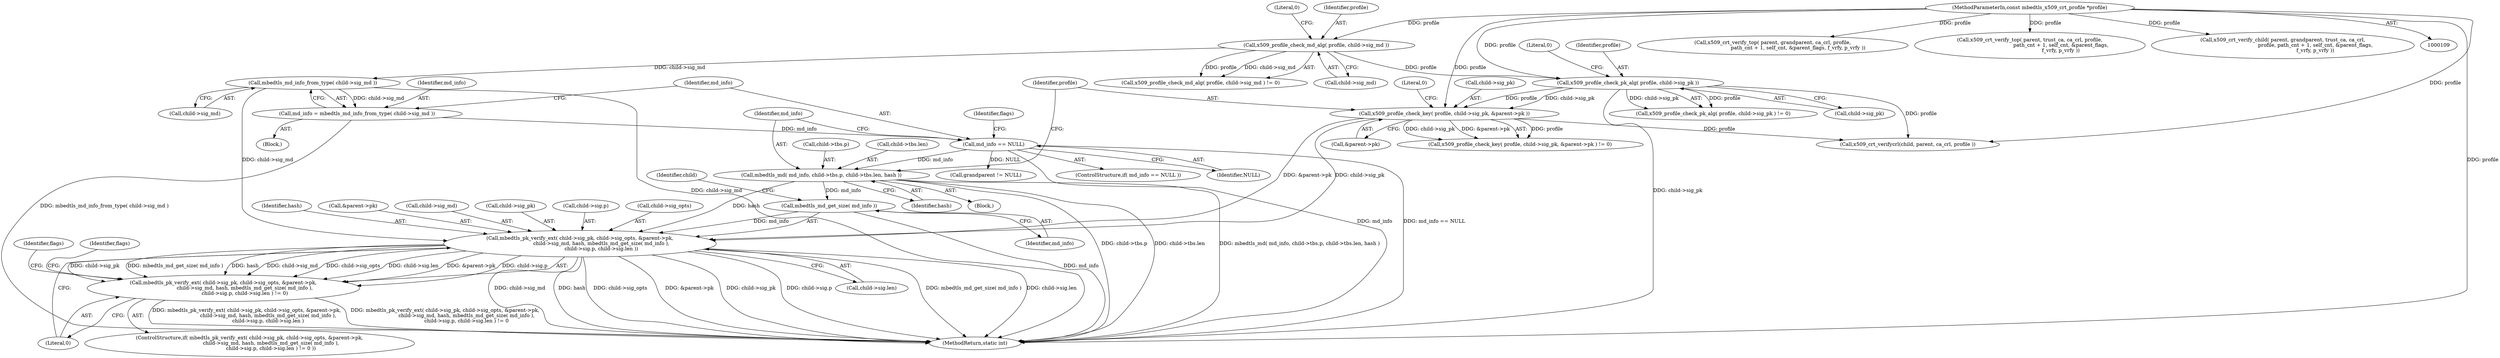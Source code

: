 digraph "0_mbedtls_31458a18788b0cf0b722acda9bb2f2fe13a3fb32_1@pointer" {
"1000252" [label="(Call,mbedtls_pk_verify_ext( child->sig_pk, child->sig_opts, &parent->pk,\n                           child->sig_md, hash, mbedtls_md_get_size( md_info ),\n                           child->sig.p, child->sig.len ))"];
"1000236" [label="(Call,x509_profile_check_key( profile, child->sig_pk, &parent->pk ))"];
"1000194" [label="(Call,x509_profile_check_pk_alg( profile, child->sig_pk ))"];
"1000182" [label="(Call,x509_profile_check_md_alg( profile, child->sig_md ))"];
"1000114" [label="(MethodParameterIn,const mbedtls_x509_crt_profile *profile)"];
"1000206" [label="(Call,mbedtls_md_info_from_type( child->sig_md ))"];
"1000221" [label="(Call,mbedtls_md( md_info, child->tbs.p, child->tbs.len, hash ))"];
"1000211" [label="(Call,md_info == NULL)"];
"1000204" [label="(Call,md_info = mbedtls_md_info_from_type( child->sig_md ))"];
"1000267" [label="(Call,mbedtls_md_get_size( md_info ))"];
"1000251" [label="(Call,mbedtls_pk_verify_ext( child->sig_pk, child->sig_opts, &parent->pk,\n                           child->sig_md, hash, mbedtls_md_get_size( md_info ),\n                           child->sig.p, child->sig.len ) != 0)"];
"1000283" [label="(Identifier,flags)"];
"1000193" [label="(Call,x509_profile_check_pk_alg( profile, child->sig_pk ) != 0)"];
"1000241" [label="(Call,&parent->pk)"];
"1000195" [label="(Identifier,profile)"];
"1000206" [label="(Call,mbedtls_md_info_from_type( child->sig_md ))"];
"1000223" [label="(Call,child->tbs.p)"];
"1000204" [label="(Call,md_info = mbedtls_md_info_from_type( child->sig_md ))"];
"1000236" [label="(Call,x509_profile_check_key( profile, child->sig_pk, &parent->pk ))"];
"1000228" [label="(Call,child->tbs.len)"];
"1000211" [label="(Call,md_info == NULL)"];
"1000187" [label="(Literal,0)"];
"1000233" [label="(Identifier,hash)"];
"1000288" [label="(Call,x509_crt_verifycrl(child, parent, ca_crl, profile ))"];
"1000183" [label="(Identifier,profile)"];
"1000114" [label="(MethodParameterIn,const mbedtls_x509_crt_profile *profile)"];
"1000222" [label="(Identifier,md_info)"];
"1000274" [label="(Call,child->sig.len)"];
"1000268" [label="(Identifier,md_info)"];
"1000221" [label="(Call,mbedtls_md( md_info, child->tbs.p, child->tbs.len, hash ))"];
"1000251" [label="(Call,mbedtls_pk_verify_ext( child->sig_pk, child->sig_opts, &parent->pk,\n                           child->sig_md, hash, mbedtls_md_get_size( md_info ),\n                           child->sig.p, child->sig.len ) != 0)"];
"1000245" [label="(Literal,0)"];
"1000324" [label="(Call,x509_crt_verify_top( parent, grandparent, ca_crl, profile,\n                                path_cnt + 1, self_cnt, &parent_flags, f_vrfy, p_vrfy ))"];
"1000196" [label="(Call,child->sig_pk)"];
"1000266" [label="(Identifier,hash)"];
"1000235" [label="(Call,x509_profile_check_key( profile, child->sig_pk, &parent->pk ) != 0)"];
"1000194" [label="(Call,x509_profile_check_pk_alg( profile, child->sig_pk ))"];
"1000271" [label="(Identifier,child)"];
"1000220" [label="(Block,)"];
"1000259" [label="(Call,&parent->pk)"];
"1000238" [label="(Call,child->sig_pk)"];
"1000263" [label="(Call,child->sig_md)"];
"1000199" [label="(Literal,0)"];
"1000420" [label="(Call,x509_crt_verify_top( parent, trust_ca, ca_crl, profile,\n                                       path_cnt + 1, self_cnt, &parent_flags,\n                                       f_vrfy, p_vrfy ))"];
"1000205" [label="(Identifier,md_info)"];
"1000212" [label="(Identifier,md_info)"];
"1000253" [label="(Call,child->sig_pk)"];
"1000269" [label="(Call,child->sig.p)"];
"1000181" [label="(Call,x509_profile_check_md_alg( profile, child->sig_md ) != 0)"];
"1000210" [label="(ControlStructure,if( md_info == NULL ))"];
"1000237" [label="(Identifier,profile)"];
"1000184" [label="(Call,child->sig_md)"];
"1000120" [label="(Block,)"];
"1000256" [label="(Call,child->sig_opts)"];
"1000267" [label="(Call,mbedtls_md_get_size( md_info ))"];
"1000213" [label="(Identifier,NULL)"];
"1000252" [label="(Call,mbedtls_pk_verify_ext( child->sig_pk, child->sig_opts, &parent->pk,\n                           child->sig_md, hash, mbedtls_md_get_size( md_info ),\n                           child->sig.p, child->sig.len ))"];
"1000217" [label="(Identifier,flags)"];
"1000182" [label="(Call,x509_profile_check_md_alg( profile, child->sig_md ))"];
"1000250" [label="(ControlStructure,if( mbedtls_pk_verify_ext( child->sig_pk, child->sig_opts, &parent->pk,\n                           child->sig_md, hash, mbedtls_md_get_size( md_info ),\n                           child->sig.p, child->sig.len ) != 0 ))"];
"1000297" [label="(Call,grandparent != NULL)"];
"1000461" [label="(MethodReturn,static int)"];
"1000396" [label="(Call,x509_crt_verify_child( parent, grandparent, trust_ca, ca_crl,\n                                         profile, path_cnt + 1, self_cnt, &parent_flags,\n                                         f_vrfy, p_vrfy ))"];
"1000287" [label="(Identifier,flags)"];
"1000207" [label="(Call,child->sig_md)"];
"1000279" [label="(Literal,0)"];
"1000252" -> "1000251"  [label="AST: "];
"1000252" -> "1000274"  [label="CFG: "];
"1000253" -> "1000252"  [label="AST: "];
"1000256" -> "1000252"  [label="AST: "];
"1000259" -> "1000252"  [label="AST: "];
"1000263" -> "1000252"  [label="AST: "];
"1000266" -> "1000252"  [label="AST: "];
"1000267" -> "1000252"  [label="AST: "];
"1000269" -> "1000252"  [label="AST: "];
"1000274" -> "1000252"  [label="AST: "];
"1000279" -> "1000252"  [label="CFG: "];
"1000252" -> "1000461"  [label="DDG: &parent->pk"];
"1000252" -> "1000461"  [label="DDG: child->sig_pk"];
"1000252" -> "1000461"  [label="DDG: child->sig.p"];
"1000252" -> "1000461"  [label="DDG: mbedtls_md_get_size( md_info )"];
"1000252" -> "1000461"  [label="DDG: child->sig.len"];
"1000252" -> "1000461"  [label="DDG: child->sig_md"];
"1000252" -> "1000461"  [label="DDG: hash"];
"1000252" -> "1000461"  [label="DDG: child->sig_opts"];
"1000252" -> "1000251"  [label="DDG: child->sig_pk"];
"1000252" -> "1000251"  [label="DDG: mbedtls_md_get_size( md_info )"];
"1000252" -> "1000251"  [label="DDG: hash"];
"1000252" -> "1000251"  [label="DDG: child->sig_md"];
"1000252" -> "1000251"  [label="DDG: child->sig_opts"];
"1000252" -> "1000251"  [label="DDG: child->sig.len"];
"1000252" -> "1000251"  [label="DDG: &parent->pk"];
"1000252" -> "1000251"  [label="DDG: child->sig.p"];
"1000236" -> "1000252"  [label="DDG: child->sig_pk"];
"1000236" -> "1000252"  [label="DDG: &parent->pk"];
"1000206" -> "1000252"  [label="DDG: child->sig_md"];
"1000221" -> "1000252"  [label="DDG: hash"];
"1000267" -> "1000252"  [label="DDG: md_info"];
"1000236" -> "1000235"  [label="AST: "];
"1000236" -> "1000241"  [label="CFG: "];
"1000237" -> "1000236"  [label="AST: "];
"1000238" -> "1000236"  [label="AST: "];
"1000241" -> "1000236"  [label="AST: "];
"1000245" -> "1000236"  [label="CFG: "];
"1000236" -> "1000235"  [label="DDG: profile"];
"1000236" -> "1000235"  [label="DDG: child->sig_pk"];
"1000236" -> "1000235"  [label="DDG: &parent->pk"];
"1000194" -> "1000236"  [label="DDG: profile"];
"1000194" -> "1000236"  [label="DDG: child->sig_pk"];
"1000114" -> "1000236"  [label="DDG: profile"];
"1000236" -> "1000288"  [label="DDG: profile"];
"1000194" -> "1000193"  [label="AST: "];
"1000194" -> "1000196"  [label="CFG: "];
"1000195" -> "1000194"  [label="AST: "];
"1000196" -> "1000194"  [label="AST: "];
"1000199" -> "1000194"  [label="CFG: "];
"1000194" -> "1000461"  [label="DDG: child->sig_pk"];
"1000194" -> "1000193"  [label="DDG: profile"];
"1000194" -> "1000193"  [label="DDG: child->sig_pk"];
"1000182" -> "1000194"  [label="DDG: profile"];
"1000114" -> "1000194"  [label="DDG: profile"];
"1000194" -> "1000288"  [label="DDG: profile"];
"1000182" -> "1000181"  [label="AST: "];
"1000182" -> "1000184"  [label="CFG: "];
"1000183" -> "1000182"  [label="AST: "];
"1000184" -> "1000182"  [label="AST: "];
"1000187" -> "1000182"  [label="CFG: "];
"1000182" -> "1000181"  [label="DDG: profile"];
"1000182" -> "1000181"  [label="DDG: child->sig_md"];
"1000114" -> "1000182"  [label="DDG: profile"];
"1000182" -> "1000206"  [label="DDG: child->sig_md"];
"1000114" -> "1000109"  [label="AST: "];
"1000114" -> "1000461"  [label="DDG: profile"];
"1000114" -> "1000288"  [label="DDG: profile"];
"1000114" -> "1000324"  [label="DDG: profile"];
"1000114" -> "1000396"  [label="DDG: profile"];
"1000114" -> "1000420"  [label="DDG: profile"];
"1000206" -> "1000204"  [label="AST: "];
"1000206" -> "1000207"  [label="CFG: "];
"1000207" -> "1000206"  [label="AST: "];
"1000204" -> "1000206"  [label="CFG: "];
"1000206" -> "1000461"  [label="DDG: child->sig_md"];
"1000206" -> "1000204"  [label="DDG: child->sig_md"];
"1000221" -> "1000220"  [label="AST: "];
"1000221" -> "1000233"  [label="CFG: "];
"1000222" -> "1000221"  [label="AST: "];
"1000223" -> "1000221"  [label="AST: "];
"1000228" -> "1000221"  [label="AST: "];
"1000233" -> "1000221"  [label="AST: "];
"1000237" -> "1000221"  [label="CFG: "];
"1000221" -> "1000461"  [label="DDG: mbedtls_md( md_info, child->tbs.p, child->tbs.len, hash )"];
"1000221" -> "1000461"  [label="DDG: child->tbs.p"];
"1000221" -> "1000461"  [label="DDG: child->tbs.len"];
"1000211" -> "1000221"  [label="DDG: md_info"];
"1000221" -> "1000267"  [label="DDG: md_info"];
"1000211" -> "1000210"  [label="AST: "];
"1000211" -> "1000213"  [label="CFG: "];
"1000212" -> "1000211"  [label="AST: "];
"1000213" -> "1000211"  [label="AST: "];
"1000217" -> "1000211"  [label="CFG: "];
"1000222" -> "1000211"  [label="CFG: "];
"1000211" -> "1000461"  [label="DDG: md_info"];
"1000211" -> "1000461"  [label="DDG: md_info == NULL"];
"1000204" -> "1000211"  [label="DDG: md_info"];
"1000211" -> "1000297"  [label="DDG: NULL"];
"1000204" -> "1000120"  [label="AST: "];
"1000205" -> "1000204"  [label="AST: "];
"1000212" -> "1000204"  [label="CFG: "];
"1000204" -> "1000461"  [label="DDG: mbedtls_md_info_from_type( child->sig_md )"];
"1000267" -> "1000268"  [label="CFG: "];
"1000268" -> "1000267"  [label="AST: "];
"1000271" -> "1000267"  [label="CFG: "];
"1000267" -> "1000461"  [label="DDG: md_info"];
"1000251" -> "1000250"  [label="AST: "];
"1000251" -> "1000279"  [label="CFG: "];
"1000279" -> "1000251"  [label="AST: "];
"1000283" -> "1000251"  [label="CFG: "];
"1000287" -> "1000251"  [label="CFG: "];
"1000251" -> "1000461"  [label="DDG: mbedtls_pk_verify_ext( child->sig_pk, child->sig_opts, &parent->pk,\n                           child->sig_md, hash, mbedtls_md_get_size( md_info ),\n                           child->sig.p, child->sig.len ) != 0"];
"1000251" -> "1000461"  [label="DDG: mbedtls_pk_verify_ext( child->sig_pk, child->sig_opts, &parent->pk,\n                           child->sig_md, hash, mbedtls_md_get_size( md_info ),\n                           child->sig.p, child->sig.len )"];
}
